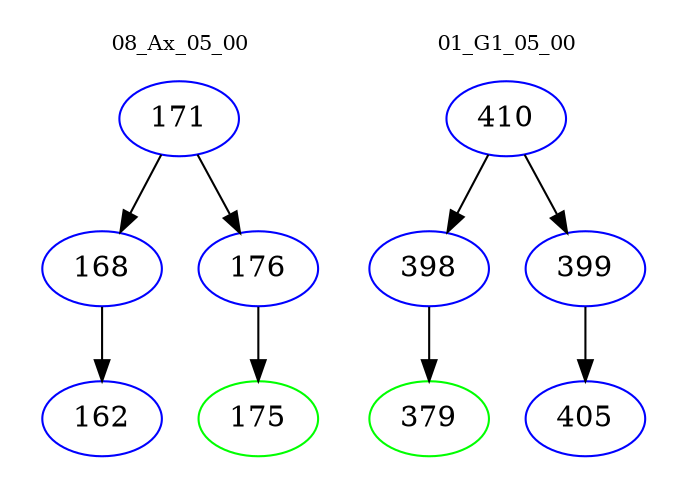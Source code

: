 digraph{
subgraph cluster_0 {
color = white
label = "08_Ax_05_00";
fontsize=10;
T0_171 [label="171", color="blue"]
T0_171 -> T0_168 [color="black"]
T0_168 [label="168", color="blue"]
T0_168 -> T0_162 [color="black"]
T0_162 [label="162", color="blue"]
T0_171 -> T0_176 [color="black"]
T0_176 [label="176", color="blue"]
T0_176 -> T0_175 [color="black"]
T0_175 [label="175", color="green"]
}
subgraph cluster_1 {
color = white
label = "01_G1_05_00";
fontsize=10;
T1_410 [label="410", color="blue"]
T1_410 -> T1_398 [color="black"]
T1_398 [label="398", color="blue"]
T1_398 -> T1_379 [color="black"]
T1_379 [label="379", color="green"]
T1_410 -> T1_399 [color="black"]
T1_399 [label="399", color="blue"]
T1_399 -> T1_405 [color="black"]
T1_405 [label="405", color="blue"]
}
}
